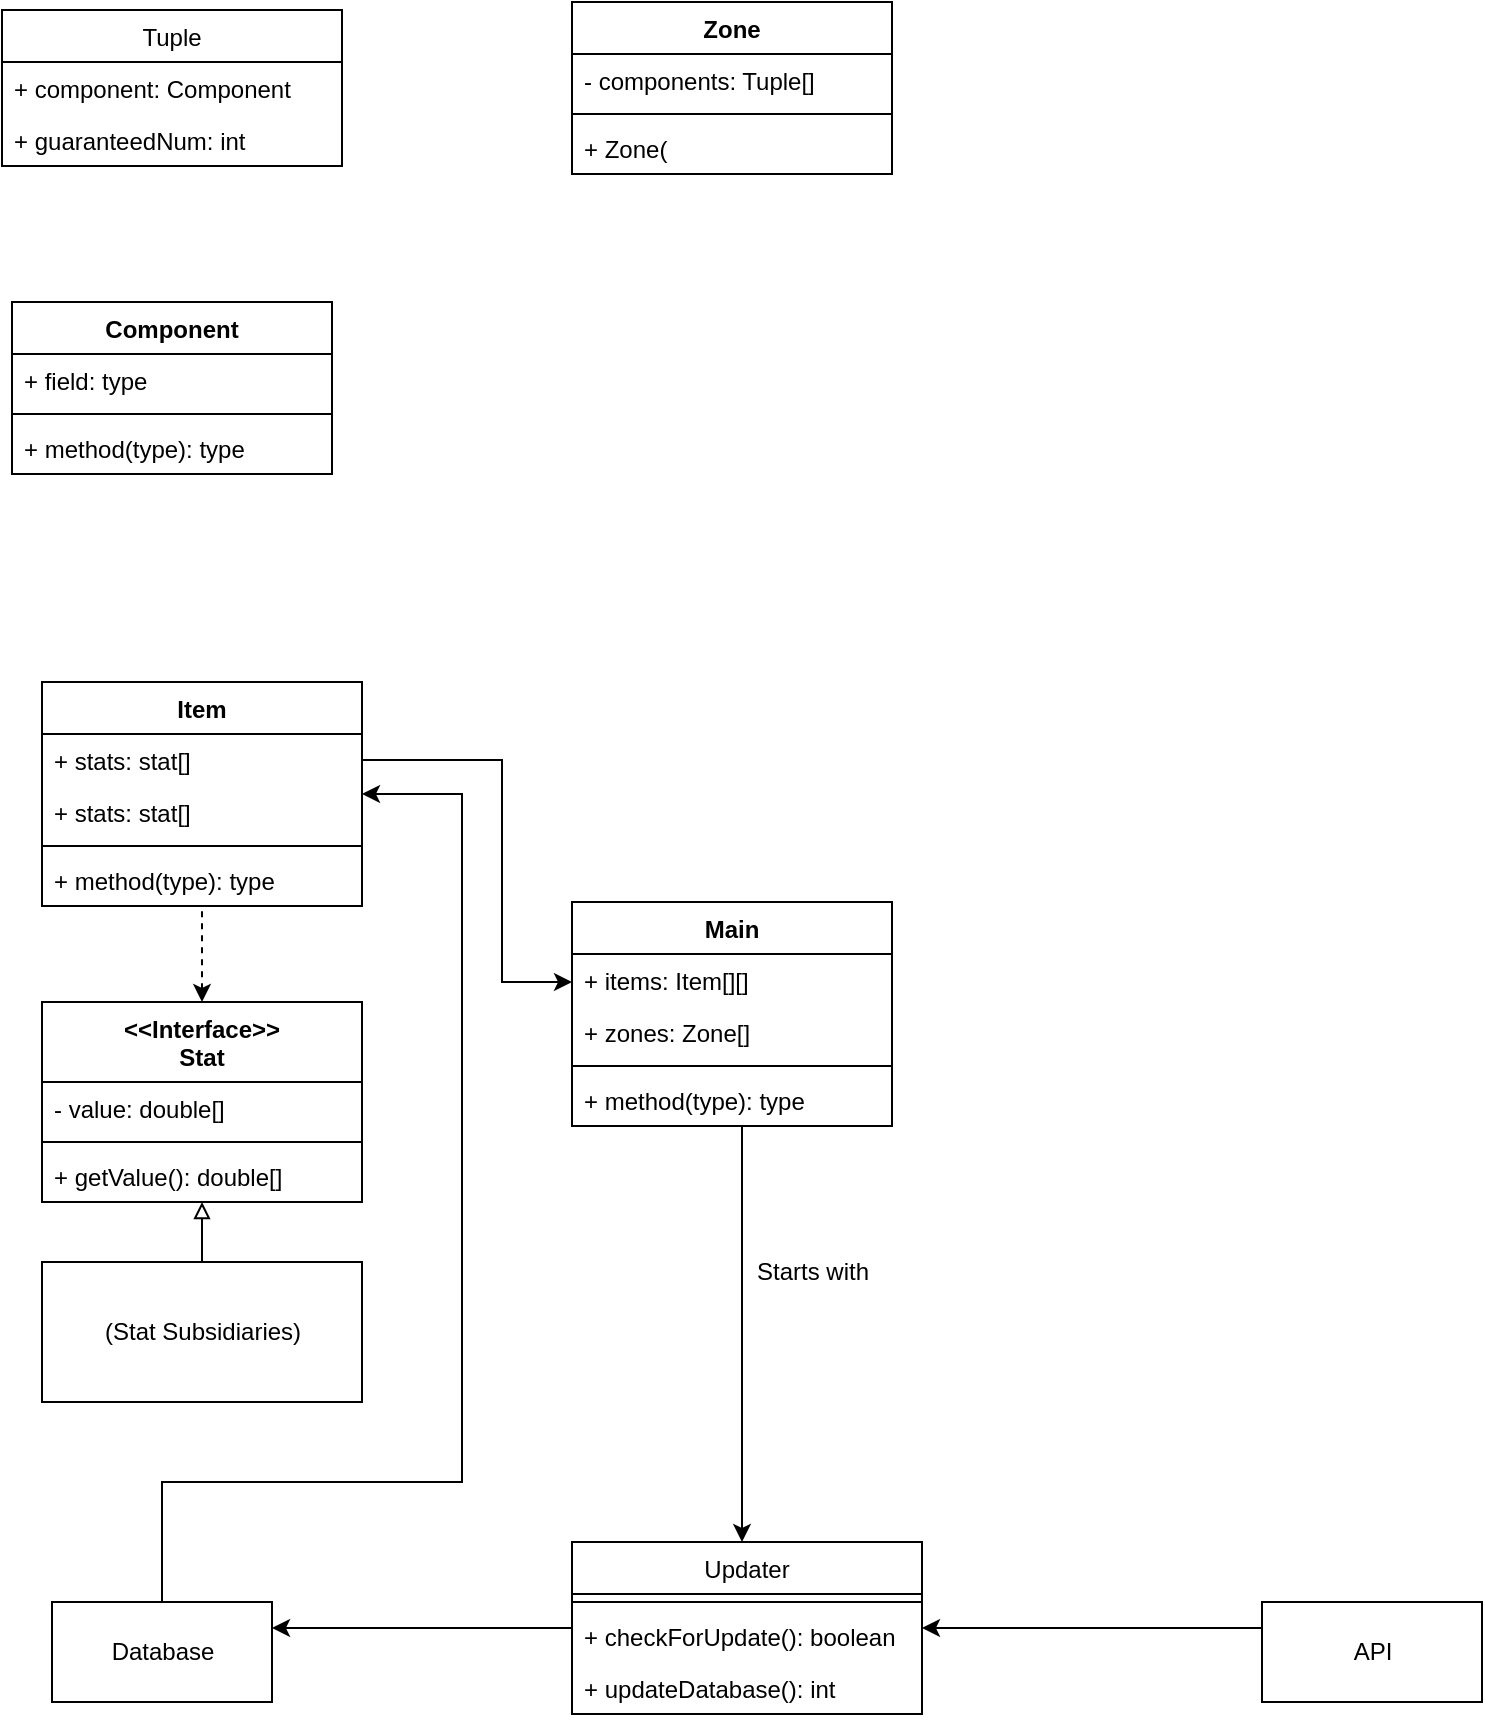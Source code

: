 <mxfile version="20.3.0" type="device"><diagram id="tddW4jgXfp2V9eIRCVHO" name="Page-1"><mxGraphModel dx="1102" dy="865" grid="1" gridSize="10" guides="1" tooltips="1" connect="1" arrows="1" fold="1" page="1" pageScale="1" pageWidth="850" pageHeight="1100" math="0" shadow="0"><root><mxCell id="0"/><mxCell id="1" parent="0"/><mxCell id="2qo52VbD9uimoqw3JzvP-90" style="edgeStyle=orthogonalEdgeStyle;rounded=0;orthogonalLoop=1;jettySize=auto;html=1;" edge="1" parent="1" source="2qo52VbD9uimoqw3JzvP-5" target="2qo52VbD9uimoqw3JzvP-82"><mxGeometry relative="1" as="geometry"><Array as="points"><mxPoint x="430" y="820"/><mxPoint x="430" y="820"/></Array></mxGeometry></mxCell><mxCell id="2qo52VbD9uimoqw3JzvP-5" value="Main" style="swimlane;fontStyle=1;align=center;verticalAlign=top;childLayout=stackLayout;horizontal=1;startSize=26;horizontalStack=0;resizeParent=1;resizeParentMax=0;resizeLast=0;collapsible=1;marginBottom=0;" vertex="1" parent="1"><mxGeometry x="345" y="630" width="160" height="112" as="geometry"/></mxCell><mxCell id="2qo52VbD9uimoqw3JzvP-6" value="+ items: Item[][]" style="text;strokeColor=none;fillColor=none;align=left;verticalAlign=top;spacingLeft=4;spacingRight=4;overflow=hidden;rotatable=0;points=[[0,0.5],[1,0.5]];portConstraint=eastwest;" vertex="1" parent="2qo52VbD9uimoqw3JzvP-5"><mxGeometry y="26" width="160" height="26" as="geometry"/></mxCell><mxCell id="2qo52VbD9uimoqw3JzvP-70" value="+ zones: Zone[]" style="text;strokeColor=none;fillColor=none;align=left;verticalAlign=top;spacingLeft=4;spacingRight=4;overflow=hidden;rotatable=0;points=[[0,0.5],[1,0.5]];portConstraint=eastwest;" vertex="1" parent="2qo52VbD9uimoqw3JzvP-5"><mxGeometry y="52" width="160" height="26" as="geometry"/></mxCell><mxCell id="2qo52VbD9uimoqw3JzvP-7" value="" style="line;strokeWidth=1;fillColor=none;align=left;verticalAlign=middle;spacingTop=-1;spacingLeft=3;spacingRight=3;rotatable=0;labelPosition=right;points=[];portConstraint=eastwest;strokeColor=inherit;" vertex="1" parent="2qo52VbD9uimoqw3JzvP-5"><mxGeometry y="78" width="160" height="8" as="geometry"/></mxCell><mxCell id="2qo52VbD9uimoqw3JzvP-8" value="+ method(type): type" style="text;strokeColor=none;fillColor=none;align=left;verticalAlign=top;spacingLeft=4;spacingRight=4;overflow=hidden;rotatable=0;points=[[0,0.5],[1,0.5]];portConstraint=eastwest;" vertex="1" parent="2qo52VbD9uimoqw3JzvP-5"><mxGeometry y="86" width="160" height="26" as="geometry"/></mxCell><mxCell id="2qo52VbD9uimoqw3JzvP-9" value="Item" style="swimlane;fontStyle=1;align=center;verticalAlign=top;childLayout=stackLayout;horizontal=1;startSize=26;horizontalStack=0;resizeParent=1;resizeParentMax=0;resizeLast=0;collapsible=1;marginBottom=0;" vertex="1" parent="1"><mxGeometry x="80" y="520" width="160" height="112" as="geometry"/></mxCell><mxCell id="2qo52VbD9uimoqw3JzvP-10" value="+ stats: stat[]" style="text;strokeColor=none;fillColor=none;align=left;verticalAlign=top;spacingLeft=4;spacingRight=4;overflow=hidden;rotatable=0;points=[[0,0.5],[1,0.5]];portConstraint=eastwest;" vertex="1" parent="2qo52VbD9uimoqw3JzvP-9"><mxGeometry y="26" width="160" height="26" as="geometry"/></mxCell><mxCell id="2qo52VbD9uimoqw3JzvP-65" value="+ stats: stat[]" style="text;strokeColor=none;fillColor=none;align=left;verticalAlign=top;spacingLeft=4;spacingRight=4;overflow=hidden;rotatable=0;points=[[0,0.5],[1,0.5]];portConstraint=eastwest;" vertex="1" parent="2qo52VbD9uimoqw3JzvP-9"><mxGeometry y="52" width="160" height="26" as="geometry"/></mxCell><mxCell id="2qo52VbD9uimoqw3JzvP-11" value="" style="line;strokeWidth=1;fillColor=none;align=left;verticalAlign=middle;spacingTop=-1;spacingLeft=3;spacingRight=3;rotatable=0;labelPosition=right;points=[];portConstraint=eastwest;strokeColor=inherit;" vertex="1" parent="2qo52VbD9uimoqw3JzvP-9"><mxGeometry y="78" width="160" height="8" as="geometry"/></mxCell><mxCell id="2qo52VbD9uimoqw3JzvP-12" value="+ method(type): type" style="text;strokeColor=none;fillColor=none;align=left;verticalAlign=top;spacingLeft=4;spacingRight=4;overflow=hidden;rotatable=0;points=[[0,0.5],[1,0.5]];portConstraint=eastwest;" vertex="1" parent="2qo52VbD9uimoqw3JzvP-9"><mxGeometry y="86" width="160" height="26" as="geometry"/></mxCell><mxCell id="2qo52VbD9uimoqw3JzvP-93" style="edgeStyle=orthogonalEdgeStyle;rounded=0;orthogonalLoop=1;jettySize=auto;html=1;endArrow=none;endFill=0;dashed=1;startArrow=classic;startFill=1;" edge="1" parent="1" source="2qo52VbD9uimoqw3JzvP-22" target="2qo52VbD9uimoqw3JzvP-9"><mxGeometry relative="1" as="geometry"/></mxCell><mxCell id="2qo52VbD9uimoqw3JzvP-22" value="&lt;&lt;Interface&gt;&gt;&#10;Stat" style="swimlane;fontStyle=1;align=center;verticalAlign=top;childLayout=stackLayout;horizontal=1;startSize=40;horizontalStack=0;resizeParent=1;resizeParentMax=0;resizeLast=0;collapsible=1;marginBottom=0;" vertex="1" parent="1"><mxGeometry x="80" y="680" width="160" height="100" as="geometry"/></mxCell><mxCell id="2qo52VbD9uimoqw3JzvP-23" value="- value: double[]" style="text;strokeColor=none;fillColor=none;align=left;verticalAlign=top;spacingLeft=4;spacingRight=4;overflow=hidden;rotatable=0;points=[[0,0.5],[1,0.5]];portConstraint=eastwest;" vertex="1" parent="2qo52VbD9uimoqw3JzvP-22"><mxGeometry y="40" width="160" height="26" as="geometry"/></mxCell><mxCell id="2qo52VbD9uimoqw3JzvP-24" value="" style="line;strokeWidth=1;fillColor=none;align=left;verticalAlign=middle;spacingTop=-1;spacingLeft=3;spacingRight=3;rotatable=0;labelPosition=right;points=[];portConstraint=eastwest;strokeColor=inherit;" vertex="1" parent="2qo52VbD9uimoqw3JzvP-22"><mxGeometry y="66" width="160" height="8" as="geometry"/></mxCell><mxCell id="2qo52VbD9uimoqw3JzvP-26" value="+ getValue(): double[]" style="text;strokeColor=none;fillColor=none;align=left;verticalAlign=top;spacingLeft=4;spacingRight=4;overflow=hidden;rotatable=0;points=[[0,0.5],[1,0.5]];portConstraint=eastwest;" vertex="1" parent="2qo52VbD9uimoqw3JzvP-22"><mxGeometry y="74" width="160" height="26" as="geometry"/></mxCell><mxCell id="2qo52VbD9uimoqw3JzvP-92" style="edgeStyle=orthogonalEdgeStyle;rounded=0;orthogonalLoop=1;jettySize=auto;html=1;endArrow=block;endFill=0;" edge="1" parent="1" source="2qo52VbD9uimoqw3JzvP-60" target="2qo52VbD9uimoqw3JzvP-22"><mxGeometry relative="1" as="geometry"/></mxCell><mxCell id="2qo52VbD9uimoqw3JzvP-60" value="(Stat Subsidiaries)" style="html=1;" vertex="1" parent="1"><mxGeometry x="80" y="810" width="160" height="70" as="geometry"/></mxCell><mxCell id="2qo52VbD9uimoqw3JzvP-61" value="Zone" style="swimlane;fontStyle=1;align=center;verticalAlign=top;childLayout=stackLayout;horizontal=1;startSize=26;horizontalStack=0;resizeParent=1;resizeParentMax=0;resizeLast=0;collapsible=1;marginBottom=0;" vertex="1" parent="1"><mxGeometry x="345" y="180" width="160" height="86" as="geometry"/></mxCell><mxCell id="2qo52VbD9uimoqw3JzvP-62" value="- components: Tuple[]" style="text;strokeColor=none;fillColor=none;align=left;verticalAlign=top;spacingLeft=4;spacingRight=4;overflow=hidden;rotatable=0;points=[[0,0.5],[1,0.5]];portConstraint=eastwest;" vertex="1" parent="2qo52VbD9uimoqw3JzvP-61"><mxGeometry y="26" width="160" height="26" as="geometry"/></mxCell><mxCell id="2qo52VbD9uimoqw3JzvP-63" value="" style="line;strokeWidth=1;fillColor=none;align=left;verticalAlign=middle;spacingTop=-1;spacingLeft=3;spacingRight=3;rotatable=0;labelPosition=right;points=[];portConstraint=eastwest;strokeColor=inherit;" vertex="1" parent="2qo52VbD9uimoqw3JzvP-61"><mxGeometry y="52" width="160" height="8" as="geometry"/></mxCell><mxCell id="2qo52VbD9uimoqw3JzvP-64" value="+ Zone(" style="text;strokeColor=none;fillColor=none;align=left;verticalAlign=top;spacingLeft=4;spacingRight=4;overflow=hidden;rotatable=0;points=[[0,0.5],[1,0.5]];portConstraint=eastwest;" vertex="1" parent="2qo52VbD9uimoqw3JzvP-61"><mxGeometry y="60" width="160" height="26" as="geometry"/></mxCell><mxCell id="2qo52VbD9uimoqw3JzvP-71" value="Tuple" style="swimlane;fontStyle=0;childLayout=stackLayout;horizontal=1;startSize=26;fillColor=none;horizontalStack=0;resizeParent=1;resizeParentMax=0;resizeLast=0;collapsible=1;marginBottom=0;" vertex="1" parent="1"><mxGeometry x="60" y="184" width="170" height="78" as="geometry"/></mxCell><mxCell id="2qo52VbD9uimoqw3JzvP-72" value="+ component: Component" style="text;strokeColor=none;fillColor=none;align=left;verticalAlign=top;spacingLeft=4;spacingRight=4;overflow=hidden;rotatable=0;points=[[0,0.5],[1,0.5]];portConstraint=eastwest;" vertex="1" parent="2qo52VbD9uimoqw3JzvP-71"><mxGeometry y="26" width="170" height="26" as="geometry"/></mxCell><mxCell id="2qo52VbD9uimoqw3JzvP-73" value="+ guaranteedNum: int" style="text;strokeColor=none;fillColor=none;align=left;verticalAlign=top;spacingLeft=4;spacingRight=4;overflow=hidden;rotatable=0;points=[[0,0.5],[1,0.5]];portConstraint=eastwest;" vertex="1" parent="2qo52VbD9uimoqw3JzvP-71"><mxGeometry y="52" width="170" height="26" as="geometry"/></mxCell><mxCell id="2qo52VbD9uimoqw3JzvP-76" value="Component" style="swimlane;fontStyle=1;align=center;verticalAlign=top;childLayout=stackLayout;horizontal=1;startSize=26;horizontalStack=0;resizeParent=1;resizeParentMax=0;resizeLast=0;collapsible=1;marginBottom=0;" vertex="1" parent="1"><mxGeometry x="65" y="330" width="160" height="86" as="geometry"/></mxCell><mxCell id="2qo52VbD9uimoqw3JzvP-77" value="+ field: type" style="text;strokeColor=none;fillColor=none;align=left;verticalAlign=top;spacingLeft=4;spacingRight=4;overflow=hidden;rotatable=0;points=[[0,0.5],[1,0.5]];portConstraint=eastwest;" vertex="1" parent="2qo52VbD9uimoqw3JzvP-76"><mxGeometry y="26" width="160" height="26" as="geometry"/></mxCell><mxCell id="2qo52VbD9uimoqw3JzvP-78" value="" style="line;strokeWidth=1;fillColor=none;align=left;verticalAlign=middle;spacingTop=-1;spacingLeft=3;spacingRight=3;rotatable=0;labelPosition=right;points=[];portConstraint=eastwest;strokeColor=inherit;" vertex="1" parent="2qo52VbD9uimoqw3JzvP-76"><mxGeometry y="52" width="160" height="8" as="geometry"/></mxCell><mxCell id="2qo52VbD9uimoqw3JzvP-79" value="+ method(type): type" style="text;strokeColor=none;fillColor=none;align=left;verticalAlign=top;spacingLeft=4;spacingRight=4;overflow=hidden;rotatable=0;points=[[0,0.5],[1,0.5]];portConstraint=eastwest;" vertex="1" parent="2qo52VbD9uimoqw3JzvP-76"><mxGeometry y="60" width="160" height="26" as="geometry"/></mxCell><mxCell id="2qo52VbD9uimoqw3JzvP-94" style="edgeStyle=orthogonalEdgeStyle;rounded=0;orthogonalLoop=1;jettySize=auto;html=1;startArrow=none;startFill=0;endArrow=classic;endFill=1;" edge="1" parent="1" source="2qo52VbD9uimoqw3JzvP-80" target="2qo52VbD9uimoqw3JzvP-9"><mxGeometry relative="1" as="geometry"><Array as="points"><mxPoint x="140" y="920"/><mxPoint x="290" y="920"/><mxPoint x="290" y="576"/></Array></mxGeometry></mxCell><mxCell id="2qo52VbD9uimoqw3JzvP-80" value="Database" style="html=1;" vertex="1" parent="1"><mxGeometry x="85" y="980" width="110" height="50" as="geometry"/></mxCell><mxCell id="2qo52VbD9uimoqw3JzvP-88" style="edgeStyle=orthogonalEdgeStyle;rounded=0;orthogonalLoop=1;jettySize=auto;html=1;" edge="1" parent="1" source="2qo52VbD9uimoqw3JzvP-81" target="2qo52VbD9uimoqw3JzvP-82"><mxGeometry relative="1" as="geometry"><Array as="points"><mxPoint x="630" y="993"/><mxPoint x="630" y="993"/></Array></mxGeometry></mxCell><mxCell id="2qo52VbD9uimoqw3JzvP-81" value="API" style="html=1;" vertex="1" parent="1"><mxGeometry x="690" y="980" width="110" height="50" as="geometry"/></mxCell><mxCell id="2qo52VbD9uimoqw3JzvP-89" style="edgeStyle=orthogonalEdgeStyle;rounded=0;orthogonalLoop=1;jettySize=auto;html=1;" edge="1" parent="1" source="2qo52VbD9uimoqw3JzvP-82" target="2qo52VbD9uimoqw3JzvP-80"><mxGeometry relative="1" as="geometry"><Array as="points"><mxPoint x="250" y="993"/><mxPoint x="250" y="993"/></Array></mxGeometry></mxCell><mxCell id="2qo52VbD9uimoqw3JzvP-82" value="Updater" style="swimlane;fontStyle=0;childLayout=stackLayout;horizontal=1;startSize=26;fillColor=none;horizontalStack=0;resizeParent=1;resizeParentMax=0;resizeLast=0;collapsible=1;marginBottom=0;" vertex="1" parent="1"><mxGeometry x="345" y="950" width="175" height="86" as="geometry"/></mxCell><mxCell id="2qo52VbD9uimoqw3JzvP-86" value="" style="line;strokeWidth=1;fillColor=none;align=left;verticalAlign=middle;spacingTop=-1;spacingLeft=3;spacingRight=3;rotatable=0;labelPosition=right;points=[];portConstraint=eastwest;strokeColor=inherit;" vertex="1" parent="2qo52VbD9uimoqw3JzvP-82"><mxGeometry y="26" width="175" height="8" as="geometry"/></mxCell><mxCell id="2qo52VbD9uimoqw3JzvP-83" value="+ checkForUpdate(): boolean" style="text;strokeColor=none;fillColor=none;align=left;verticalAlign=top;spacingLeft=4;spacingRight=4;overflow=hidden;rotatable=0;points=[[0,0.5],[1,0.5]];portConstraint=eastwest;" vertex="1" parent="2qo52VbD9uimoqw3JzvP-82"><mxGeometry y="34" width="175" height="26" as="geometry"/></mxCell><mxCell id="2qo52VbD9uimoqw3JzvP-84" value="+ updateDatabase(): int" style="text;strokeColor=none;fillColor=none;align=left;verticalAlign=top;spacingLeft=4;spacingRight=4;overflow=hidden;rotatable=0;points=[[0,0.5],[1,0.5]];portConstraint=eastwest;" vertex="1" parent="2qo52VbD9uimoqw3JzvP-82"><mxGeometry y="60" width="175" height="26" as="geometry"/></mxCell><mxCell id="2qo52VbD9uimoqw3JzvP-91" value="Starts with" style="text;html=1;align=center;verticalAlign=middle;resizable=0;points=[];autosize=1;strokeColor=none;fillColor=none;" vertex="1" parent="1"><mxGeometry x="425" y="800" width="80" height="30" as="geometry"/></mxCell><mxCell id="2qo52VbD9uimoqw3JzvP-96" style="edgeStyle=orthogonalEdgeStyle;rounded=0;orthogonalLoop=1;jettySize=auto;html=1;startArrow=none;startFill=0;endArrow=classic;endFill=1;" edge="1" parent="1" source="2qo52VbD9uimoqw3JzvP-10" target="2qo52VbD9uimoqw3JzvP-5"><mxGeometry relative="1" as="geometry"><Array as="points"><mxPoint x="310" y="559"/><mxPoint x="310" y="670"/></Array></mxGeometry></mxCell></root></mxGraphModel></diagram></mxfile>